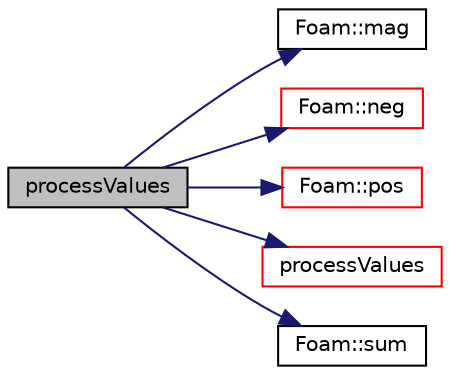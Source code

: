 digraph "processValues"
{
  bgcolor="transparent";
  edge [fontname="Helvetica",fontsize="10",labelfontname="Helvetica",labelfontsize="10"];
  node [fontname="Helvetica",fontsize="10",shape=record];
  rankdir="LR";
  Node1160 [label="processValues",height=0.2,width=0.4,color="black", fillcolor="grey75", style="filled", fontcolor="black"];
  Node1160 -> Node1161 [color="midnightblue",fontsize="10",style="solid",fontname="Helvetica"];
  Node1161 [label="Foam::mag",height=0.2,width=0.4,color="black",URL="$a21851.html#a929da2a3fdcf3dacbbe0487d3a330dae"];
  Node1160 -> Node1162 [color="midnightblue",fontsize="10",style="solid",fontname="Helvetica"];
  Node1162 [label="Foam::neg",height=0.2,width=0.4,color="red",URL="$a21851.html#aad5b44612e484eb87fcea79a3d19ee04"];
  Node1160 -> Node1166 [color="midnightblue",fontsize="10",style="solid",fontname="Helvetica"];
  Node1166 [label="Foam::pos",height=0.2,width=0.4,color="red",URL="$a21851.html#a09a190b59f3d01b258bca0fa964a6212"];
  Node1160 -> Node1167 [color="midnightblue",fontsize="10",style="solid",fontname="Helvetica"];
  Node1167 [label="processValues",height=0.2,width=0.4,color="red",URL="$a24185.html#ad36e3e5a110436c5fc8211ae6e209b75",tooltip="Apply the &#39;operation&#39; to the values. Wrapper around. "];
  Node1160 -> Node1172 [color="midnightblue",fontsize="10",style="solid",fontname="Helvetica"];
  Node1172 [label="Foam::sum",height=0.2,width=0.4,color="black",URL="$a21851.html#a3d8733143aad0e03b300186ab4bef137"];
}
